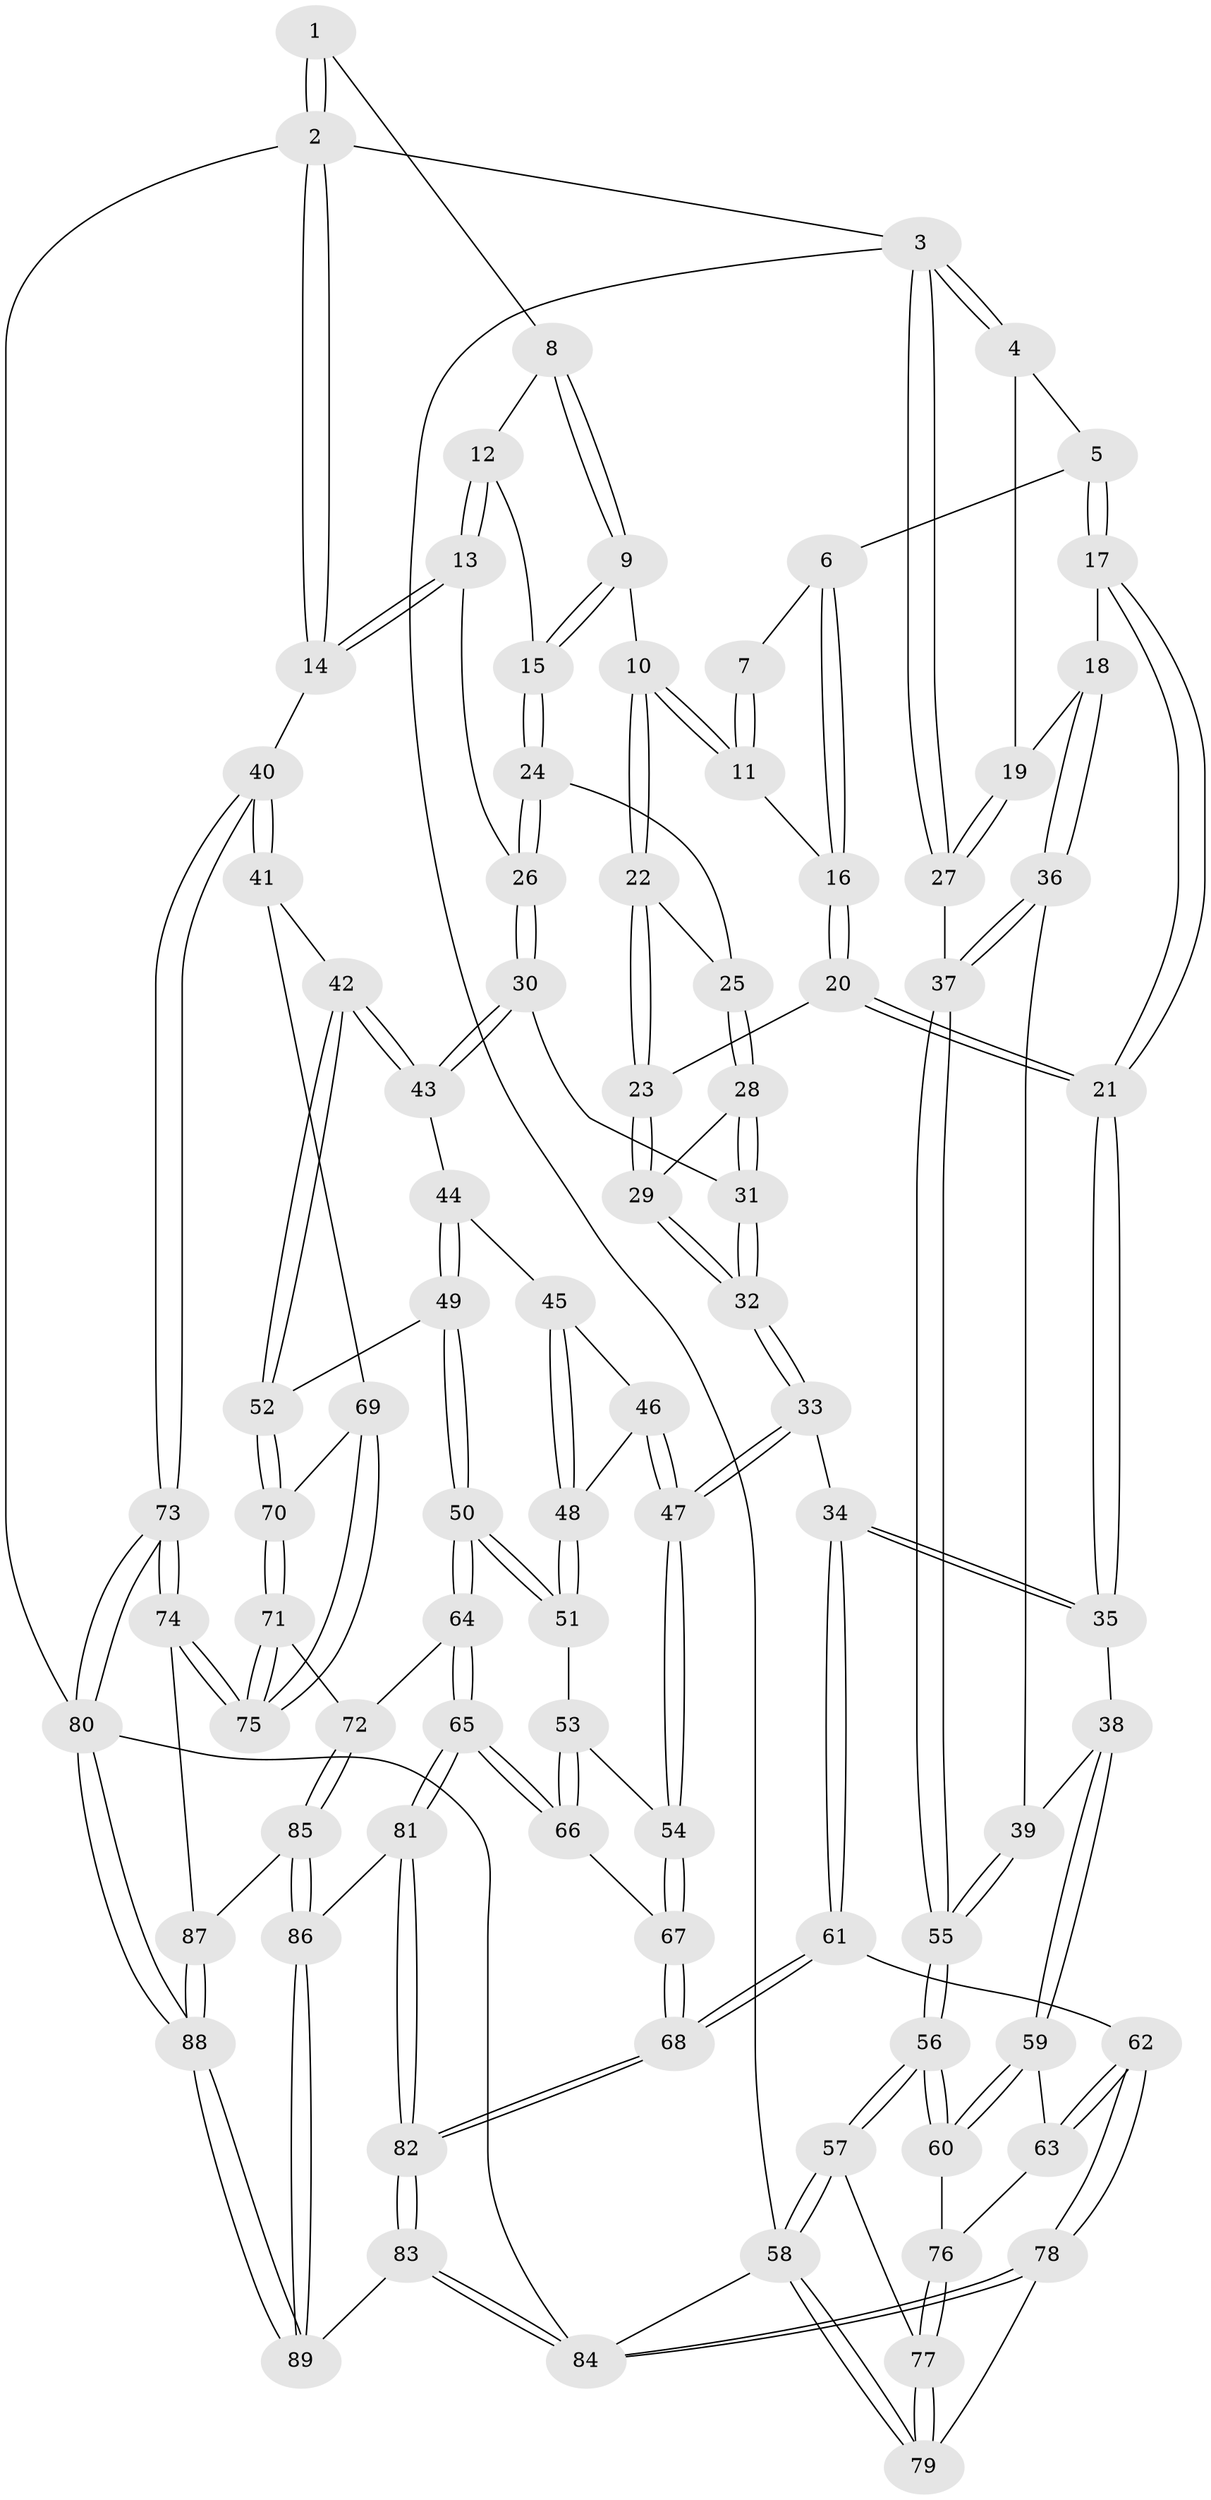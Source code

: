// Generated by graph-tools (version 1.1) at 2025/50/03/09/25 03:50:59]
// undirected, 89 vertices, 219 edges
graph export_dot {
graph [start="1"]
  node [color=gray90,style=filled];
  1 [pos="+0.8042527482501216+0"];
  2 [pos="+1+0"];
  3 [pos="+0+0"];
  4 [pos="+0.07433154630694895+0"];
  5 [pos="+0.16809361325370983+0"];
  6 [pos="+0.38368393490138036+0"];
  7 [pos="+0.7955652765530276+0"];
  8 [pos="+0.8319341082100191+0"];
  9 [pos="+0.7823002591012909+0.1062822648410849"];
  10 [pos="+0.6850929040692721+0.12316649571058894"];
  11 [pos="+0.6618599310469984+0.06996546133990185"];
  12 [pos="+0.8967882539074781+0.046932691460839344"];
  13 [pos="+1+0.18849188445999193"];
  14 [pos="+1+0.17122693685792353"];
  15 [pos="+0.8191843084986958+0.14497333370722576"];
  16 [pos="+0.48902833328105894+0.0367745881988587"];
  17 [pos="+0.26707259763462426+0.21971493580549292"];
  18 [pos="+0.20966878358458388+0.24940169700363676"];
  19 [pos="+0.10251584149301299+0.18691850137584098"];
  20 [pos="+0.4878127986795484+0.1998975464254244"];
  21 [pos="+0.27717963971787035+0.22569702767101854"];
  22 [pos="+0.6669930285021671+0.1746437371242059"];
  23 [pos="+0.49808967882121774+0.21010676265485695"];
  24 [pos="+0.8592783173318946+0.21109661723439505"];
  25 [pos="+0.6883529442147818+0.2069194968395381"];
  26 [pos="+0.898188768537187+0.24203492537324436"];
  27 [pos="+0+0.2773122350615277"];
  28 [pos="+0.6982001677881011+0.3197338733113585"];
  29 [pos="+0.5194820075574355+0.3006013419375634"];
  30 [pos="+0.8135565314233175+0.4012001344636316"];
  31 [pos="+0.7385024166930511+0.3670454330833064"];
  32 [pos="+0.470675787437423+0.48906167900936626"];
  33 [pos="+0.455039651756522+0.5158369317545997"];
  34 [pos="+0.4499468901408275+0.5163430748381966"];
  35 [pos="+0.3649280425023007+0.48879764043309154"];
  36 [pos="+0.18228785407988546+0.27302439847766924"];
  37 [pos="+0+0.3701602804958092"];
  38 [pos="+0.20625637270087893+0.524304035417397"];
  39 [pos="+0.18211309430201286+0.5133885235840691"];
  40 [pos="+1+0.5430172460238648"];
  41 [pos="+1+0.5414375936802385"];
  42 [pos="+0.9628270700200706+0.5287531762836153"];
  43 [pos="+0.8255290849439988+0.43948095658554"];
  44 [pos="+0.8015008708942265+0.4649544027523906"];
  45 [pos="+0.7817248620975339+0.4805471417861119"];
  46 [pos="+0.6397958487286259+0.5227608277645993"];
  47 [pos="+0.4993901583427113+0.5514680386183679"];
  48 [pos="+0.7222745981110281+0.604069866550951"];
  49 [pos="+0.7909921843446641+0.6577949048603424"];
  50 [pos="+0.7386511241974104+0.6694474160723748"];
  51 [pos="+0.7074154908764484+0.6466874325460915"];
  52 [pos="+0.8452828440482177+0.6665258904365906"];
  53 [pos="+0.6798637533173337+0.6475925248338146"];
  54 [pos="+0.5081192137954696+0.5648914490130108"];
  55 [pos="+0+0.47461975567660225"];
  56 [pos="+0+0.5662645781040896"];
  57 [pos="+0+0.7152284104496115"];
  58 [pos="+0+0.9078263465579627"];
  59 [pos="+0.1993317702137292+0.623786379994636"];
  60 [pos="+0.059022595681758605+0.7101253748607194"];
  61 [pos="+0.34118178192156273+0.7488286369281657"];
  62 [pos="+0.2630311980764196+0.7669128464591451"];
  63 [pos="+0.2207132319796814+0.6959105732462793"];
  64 [pos="+0.7485995246629659+0.8009649249438697"];
  65 [pos="+0.6596140692737094+0.8325542881277318"];
  66 [pos="+0.624256768594534+0.7856015545001931"];
  67 [pos="+0.5378705897306477+0.735345874428949"];
  68 [pos="+0.4405313941211033+0.8326276962609553"];
  69 [pos="+0.9414851523640676+0.7012185017197375"];
  70 [pos="+0.8594069301480303+0.7262780965601396"];
  71 [pos="+0.8468846909581215+0.8188210839442097"];
  72 [pos="+0.8320466137386249+0.8218098607414598"];
  73 [pos="+1+1"];
  74 [pos="+1+0.9551351215837414"];
  75 [pos="+0.9780149418377472+0.8705876731785271"];
  76 [pos="+0.077973921782043+0.7412765189243148"];
  77 [pos="+0.10232654908336263+0.8290202111789433"];
  78 [pos="+0.1717695655016893+0.9136966370691401"];
  79 [pos="+0.13411988203282432+0.8900446004355647"];
  80 [pos="+1+1"];
  81 [pos="+0.6509372607304568+0.8571512170647625"];
  82 [pos="+0.456274898601343+0.9596802586686797"];
  83 [pos="+0.3621843407063161+1"];
  84 [pos="+0.28423250443049497+1"];
  85 [pos="+0.7909078401461849+0.9323237933993043"];
  86 [pos="+0.7038395817876526+0.9785352470081046"];
  87 [pos="+0.8208166915616009+0.9616324508325444"];
  88 [pos="+0.7913874102510803+1"];
  89 [pos="+0.6693839700452482+1"];
  1 -- 2;
  1 -- 2;
  1 -- 8;
  2 -- 3;
  2 -- 14;
  2 -- 14;
  2 -- 80;
  3 -- 4;
  3 -- 4;
  3 -- 27;
  3 -- 27;
  3 -- 58;
  4 -- 5;
  4 -- 19;
  5 -- 6;
  5 -- 17;
  5 -- 17;
  6 -- 7;
  6 -- 16;
  6 -- 16;
  7 -- 11;
  7 -- 11;
  8 -- 9;
  8 -- 9;
  8 -- 12;
  9 -- 10;
  9 -- 15;
  9 -- 15;
  10 -- 11;
  10 -- 11;
  10 -- 22;
  10 -- 22;
  11 -- 16;
  12 -- 13;
  12 -- 13;
  12 -- 15;
  13 -- 14;
  13 -- 14;
  13 -- 26;
  14 -- 40;
  15 -- 24;
  15 -- 24;
  16 -- 20;
  16 -- 20;
  17 -- 18;
  17 -- 21;
  17 -- 21;
  18 -- 19;
  18 -- 36;
  18 -- 36;
  19 -- 27;
  19 -- 27;
  20 -- 21;
  20 -- 21;
  20 -- 23;
  21 -- 35;
  21 -- 35;
  22 -- 23;
  22 -- 23;
  22 -- 25;
  23 -- 29;
  23 -- 29;
  24 -- 25;
  24 -- 26;
  24 -- 26;
  25 -- 28;
  25 -- 28;
  26 -- 30;
  26 -- 30;
  27 -- 37;
  28 -- 29;
  28 -- 31;
  28 -- 31;
  29 -- 32;
  29 -- 32;
  30 -- 31;
  30 -- 43;
  30 -- 43;
  31 -- 32;
  31 -- 32;
  32 -- 33;
  32 -- 33;
  33 -- 34;
  33 -- 47;
  33 -- 47;
  34 -- 35;
  34 -- 35;
  34 -- 61;
  34 -- 61;
  35 -- 38;
  36 -- 37;
  36 -- 37;
  36 -- 39;
  37 -- 55;
  37 -- 55;
  38 -- 39;
  38 -- 59;
  38 -- 59;
  39 -- 55;
  39 -- 55;
  40 -- 41;
  40 -- 41;
  40 -- 73;
  40 -- 73;
  41 -- 42;
  41 -- 69;
  42 -- 43;
  42 -- 43;
  42 -- 52;
  42 -- 52;
  43 -- 44;
  44 -- 45;
  44 -- 49;
  44 -- 49;
  45 -- 46;
  45 -- 48;
  45 -- 48;
  46 -- 47;
  46 -- 47;
  46 -- 48;
  47 -- 54;
  47 -- 54;
  48 -- 51;
  48 -- 51;
  49 -- 50;
  49 -- 50;
  49 -- 52;
  50 -- 51;
  50 -- 51;
  50 -- 64;
  50 -- 64;
  51 -- 53;
  52 -- 70;
  52 -- 70;
  53 -- 54;
  53 -- 66;
  53 -- 66;
  54 -- 67;
  54 -- 67;
  55 -- 56;
  55 -- 56;
  56 -- 57;
  56 -- 57;
  56 -- 60;
  56 -- 60;
  57 -- 58;
  57 -- 58;
  57 -- 77;
  58 -- 79;
  58 -- 79;
  58 -- 84;
  59 -- 60;
  59 -- 60;
  59 -- 63;
  60 -- 76;
  61 -- 62;
  61 -- 68;
  61 -- 68;
  62 -- 63;
  62 -- 63;
  62 -- 78;
  62 -- 78;
  63 -- 76;
  64 -- 65;
  64 -- 65;
  64 -- 72;
  65 -- 66;
  65 -- 66;
  65 -- 81;
  65 -- 81;
  66 -- 67;
  67 -- 68;
  67 -- 68;
  68 -- 82;
  68 -- 82;
  69 -- 70;
  69 -- 75;
  69 -- 75;
  70 -- 71;
  70 -- 71;
  71 -- 72;
  71 -- 75;
  71 -- 75;
  72 -- 85;
  72 -- 85;
  73 -- 74;
  73 -- 74;
  73 -- 80;
  73 -- 80;
  74 -- 75;
  74 -- 75;
  74 -- 87;
  76 -- 77;
  76 -- 77;
  77 -- 79;
  77 -- 79;
  78 -- 79;
  78 -- 84;
  78 -- 84;
  80 -- 88;
  80 -- 88;
  80 -- 84;
  81 -- 82;
  81 -- 82;
  81 -- 86;
  82 -- 83;
  82 -- 83;
  83 -- 84;
  83 -- 84;
  83 -- 89;
  85 -- 86;
  85 -- 86;
  85 -- 87;
  86 -- 89;
  86 -- 89;
  87 -- 88;
  87 -- 88;
  88 -- 89;
  88 -- 89;
}
